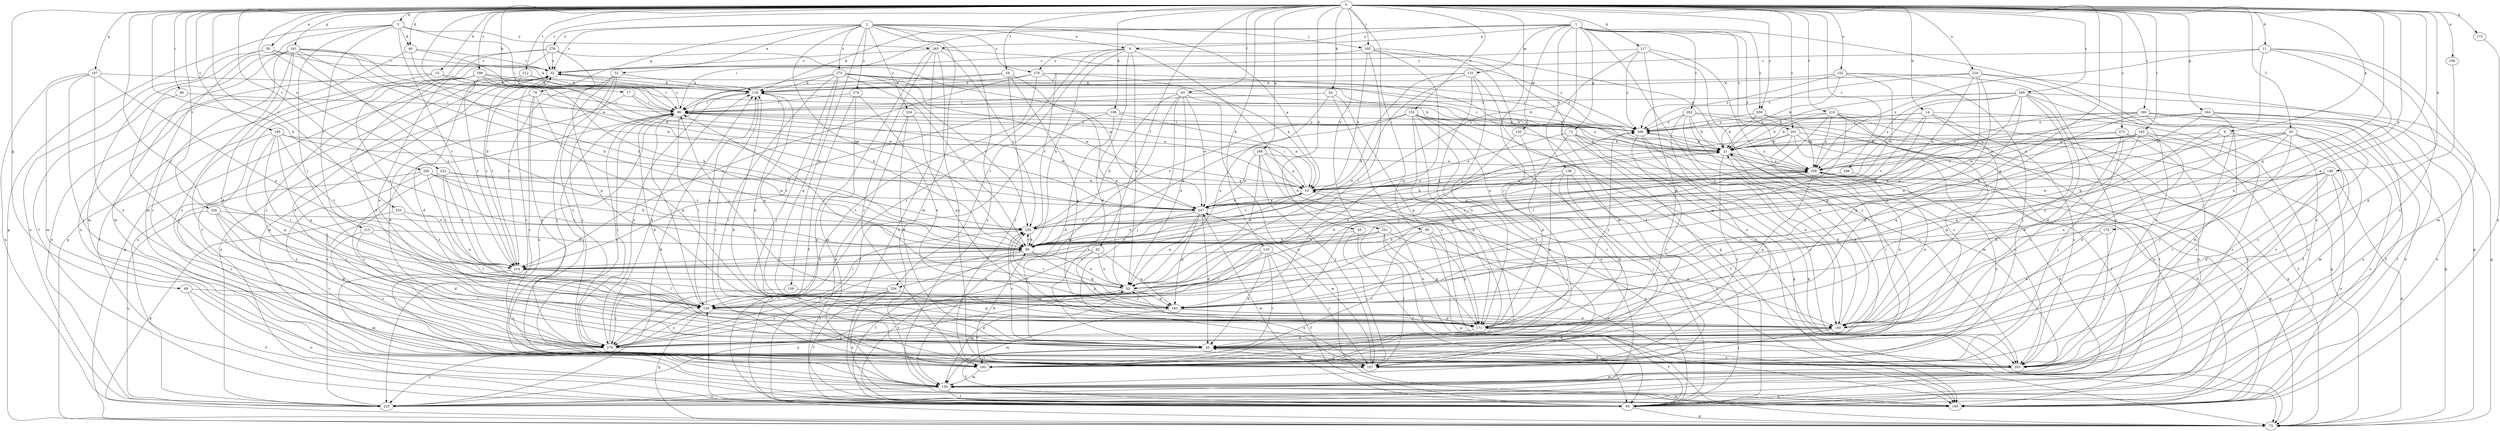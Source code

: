 strict digraph  {
0;
1;
2;
3;
6;
9;
10;
11;
14;
15;
17;
20;
21;
32;
40;
43;
45;
50;
52;
53;
54;
55;
62;
63;
64;
69;
72;
74;
75;
86;
88;
95;
96;
105;
107;
109;
110;
117;
118;
129;
130;
133;
138;
139;
148;
150;
152;
153;
156;
158;
160;
161;
164;
166;
167;
170;
171;
173;
182;
183;
189;
190;
193;
195;
199;
201;
202;
203;
205;
210;
212;
213;
214;
216;
222;
224;
225;
226;
233;
234;
235;
247;
251;
258;
259;
265;
268;
269;
272;
274;
275;
276;
278;
279;
0 -> 3  [label=a];
0 -> 6  [label=a];
0 -> 11  [label=b];
0 -> 14  [label=b];
0 -> 15  [label=b];
0 -> 17  [label=b];
0 -> 20  [label=b];
0 -> 32  [label=c];
0 -> 40  [label=d];
0 -> 45  [label=e];
0 -> 50  [label=e];
0 -> 54  [label=f];
0 -> 55  [label=f];
0 -> 62  [label=f];
0 -> 63  [label=f];
0 -> 69  [label=g];
0 -> 86  [label=h];
0 -> 88  [label=i];
0 -> 95  [label=i];
0 -> 105  [label=j];
0 -> 109  [label=k];
0 -> 110  [label=k];
0 -> 117  [label=k];
0 -> 129  [label=l];
0 -> 148  [label=n];
0 -> 150  [label=n];
0 -> 152  [label=o];
0 -> 153  [label=o];
0 -> 156  [label=o];
0 -> 161  [label=p];
0 -> 164  [label=p];
0 -> 166  [label=p];
0 -> 167  [label=p];
0 -> 170  [label=p];
0 -> 171  [label=p];
0 -> 173  [label=q];
0 -> 182  [label=q];
0 -> 183  [label=r];
0 -> 189  [label=r];
0 -> 190  [label=r];
0 -> 193  [label=r];
0 -> 195  [label=s];
0 -> 199  [label=s];
0 -> 201  [label=s];
0 -> 205  [label=t];
0 -> 210  [label=t];
0 -> 212  [label=t];
0 -> 216  [label=u];
0 -> 222  [label=u];
0 -> 226  [label=v];
0 -> 233  [label=v];
0 -> 247  [label=w];
0 -> 251  [label=x];
0 -> 259  [label=y];
0 -> 269  [label=z];
0 -> 272  [label=z];
1 -> 9  [label=a];
1 -> 64  [label=f];
1 -> 72  [label=g];
1 -> 96  [label=i];
1 -> 118  [label=k];
1 -> 130  [label=m];
1 -> 133  [label=m];
1 -> 150  [label=n];
1 -> 158  [label=o];
1 -> 160  [label=o];
1 -> 201  [label=s];
1 -> 202  [label=s];
1 -> 258  [label=x];
1 -> 259  [label=y];
1 -> 265  [label=y];
2 -> 9  [label=a];
2 -> 10  [label=a];
2 -> 32  [label=c];
2 -> 52  [label=e];
2 -> 74  [label=g];
2 -> 86  [label=h];
2 -> 105  [label=j];
2 -> 138  [label=m];
2 -> 139  [label=m];
2 -> 160  [label=o];
2 -> 224  [label=u];
2 -> 274  [label=z];
2 -> 275  [label=z];
2 -> 276  [label=z];
2 -> 278  [label=z];
3 -> 40  [label=d];
3 -> 75  [label=g];
3 -> 96  [label=i];
3 -> 129  [label=l];
3 -> 139  [label=m];
3 -> 213  [label=t];
3 -> 214  [label=t];
3 -> 265  [label=y];
6 -> 21  [label=b];
6 -> 86  [label=h];
6 -> 182  [label=q];
6 -> 203  [label=s];
9 -> 21  [label=b];
9 -> 43  [label=d];
9 -> 53  [label=e];
9 -> 86  [label=h];
9 -> 150  [label=n];
9 -> 234  [label=v];
9 -> 278  [label=z];
9 -> 279  [label=z];
10 -> 96  [label=i];
10 -> 107  [label=j];
10 -> 234  [label=v];
10 -> 235  [label=v];
10 -> 247  [label=w];
11 -> 32  [label=c];
11 -> 129  [label=l];
11 -> 139  [label=m];
11 -> 150  [label=n];
11 -> 203  [label=s];
11 -> 258  [label=x];
14 -> 21  [label=b];
14 -> 64  [label=f];
14 -> 86  [label=h];
14 -> 150  [label=n];
14 -> 203  [label=s];
14 -> 235  [label=v];
14 -> 268  [label=y];
15 -> 21  [label=b];
15 -> 64  [label=f];
15 -> 118  [label=k];
15 -> 225  [label=u];
17 -> 10  [label=a];
17 -> 43  [label=d];
17 -> 96  [label=i];
20 -> 53  [label=e];
20 -> 96  [label=i];
20 -> 171  [label=p];
20 -> 203  [label=s];
21 -> 32  [label=c];
21 -> 150  [label=n];
21 -> 193  [label=r];
21 -> 258  [label=x];
32 -> 75  [label=g];
32 -> 118  [label=k];
32 -> 139  [label=m];
32 -> 214  [label=t];
32 -> 225  [label=u];
40 -> 32  [label=c];
40 -> 86  [label=h];
40 -> 96  [label=i];
40 -> 160  [label=o];
43 -> 64  [label=f];
43 -> 107  [label=j];
43 -> 193  [label=r];
43 -> 203  [label=s];
43 -> 235  [label=v];
45 -> 64  [label=f];
45 -> 86  [label=h];
45 -> 107  [label=j];
50 -> 32  [label=c];
50 -> 86  [label=h];
50 -> 118  [label=k];
50 -> 139  [label=m];
50 -> 225  [label=u];
52 -> 107  [label=j];
52 -> 118  [label=k];
52 -> 203  [label=s];
52 -> 214  [label=t];
52 -> 279  [label=z];
53 -> 21  [label=b];
53 -> 96  [label=i];
53 -> 129  [label=l];
53 -> 139  [label=m];
53 -> 182  [label=q];
53 -> 225  [label=u];
53 -> 279  [label=z];
54 -> 53  [label=e];
54 -> 96  [label=i];
54 -> 118  [label=k];
54 -> 171  [label=p];
54 -> 193  [label=r];
55 -> 21  [label=b];
55 -> 53  [label=e];
55 -> 139  [label=m];
55 -> 150  [label=n];
55 -> 182  [label=q];
55 -> 193  [label=r];
55 -> 203  [label=s];
55 -> 225  [label=u];
62 -> 53  [label=e];
62 -> 64  [label=f];
62 -> 171  [label=p];
62 -> 182  [label=q];
62 -> 214  [label=t];
63 -> 21  [label=b];
63 -> 53  [label=e];
63 -> 86  [label=h];
63 -> 96  [label=i];
63 -> 107  [label=j];
63 -> 139  [label=m];
63 -> 160  [label=o];
63 -> 247  [label=w];
64 -> 10  [label=a];
64 -> 75  [label=g];
64 -> 129  [label=l];
64 -> 247  [label=w];
69 -> 64  [label=f];
69 -> 129  [label=l];
69 -> 160  [label=o];
72 -> 10  [label=a];
72 -> 21  [label=b];
72 -> 64  [label=f];
72 -> 75  [label=g];
72 -> 171  [label=p];
72 -> 203  [label=s];
74 -> 96  [label=i];
74 -> 171  [label=p];
74 -> 193  [label=r];
74 -> 225  [label=u];
74 -> 279  [label=z];
86 -> 53  [label=e];
86 -> 64  [label=f];
86 -> 182  [label=q];
86 -> 214  [label=t];
86 -> 235  [label=v];
86 -> 258  [label=x];
86 -> 279  [label=z];
88 -> 96  [label=i];
88 -> 279  [label=z];
95 -> 75  [label=g];
95 -> 86  [label=h];
95 -> 160  [label=o];
95 -> 171  [label=p];
95 -> 193  [label=r];
96 -> 32  [label=c];
96 -> 43  [label=d];
96 -> 107  [label=j];
96 -> 129  [label=l];
96 -> 203  [label=s];
96 -> 247  [label=w];
96 -> 268  [label=y];
105 -> 10  [label=a];
105 -> 32  [label=c];
105 -> 129  [label=l];
105 -> 139  [label=m];
105 -> 160  [label=o];
105 -> 182  [label=q];
107 -> 32  [label=c];
107 -> 43  [label=d];
107 -> 53  [label=e];
107 -> 247  [label=w];
107 -> 258  [label=x];
109 -> 10  [label=a];
109 -> 43  [label=d];
109 -> 64  [label=f];
109 -> 214  [label=t];
109 -> 268  [label=y];
110 -> 43  [label=d];
110 -> 64  [label=f];
110 -> 107  [label=j];
110 -> 129  [label=l];
110 -> 193  [label=r];
110 -> 214  [label=t];
110 -> 279  [label=z];
117 -> 10  [label=a];
117 -> 32  [label=c];
117 -> 43  [label=d];
117 -> 171  [label=p];
117 -> 193  [label=r];
117 -> 268  [label=y];
118 -> 96  [label=i];
118 -> 182  [label=q];
118 -> 193  [label=r];
118 -> 258  [label=x];
118 -> 279  [label=z];
129 -> 21  [label=b];
129 -> 43  [label=d];
129 -> 53  [label=e];
129 -> 75  [label=g];
129 -> 96  [label=i];
129 -> 107  [label=j];
129 -> 118  [label=k];
129 -> 279  [label=z];
130 -> 21  [label=b];
130 -> 86  [label=h];
130 -> 193  [label=r];
133 -> 53  [label=e];
133 -> 75  [label=g];
133 -> 86  [label=h];
133 -> 118  [label=k];
133 -> 171  [label=p];
133 -> 279  [label=z];
138 -> 182  [label=q];
138 -> 279  [label=z];
139 -> 64  [label=f];
139 -> 160  [label=o];
139 -> 225  [label=u];
148 -> 10  [label=a];
148 -> 43  [label=d];
148 -> 53  [label=e];
148 -> 75  [label=g];
148 -> 107  [label=j];
148 -> 160  [label=o];
148 -> 247  [label=w];
150 -> 21  [label=b];
150 -> 43  [label=d];
150 -> 107  [label=j];
150 -> 118  [label=k];
150 -> 279  [label=z];
152 -> 21  [label=b];
152 -> 107  [label=j];
152 -> 118  [label=k];
152 -> 203  [label=s];
152 -> 247  [label=w];
152 -> 268  [label=y];
153 -> 43  [label=d];
153 -> 64  [label=f];
153 -> 86  [label=h];
153 -> 171  [label=p];
153 -> 193  [label=r];
153 -> 203  [label=s];
153 -> 225  [label=u];
153 -> 235  [label=v];
153 -> 268  [label=y];
156 -> 43  [label=d];
158 -> 10  [label=a];
158 -> 43  [label=d];
158 -> 107  [label=j];
158 -> 160  [label=o];
158 -> 171  [label=p];
160 -> 21  [label=b];
160 -> 139  [label=m];
161 -> 10  [label=a];
161 -> 32  [label=c];
161 -> 43  [label=d];
161 -> 64  [label=f];
161 -> 86  [label=h];
161 -> 139  [label=m];
161 -> 193  [label=r];
161 -> 203  [label=s];
161 -> 214  [label=t];
161 -> 247  [label=w];
164 -> 64  [label=f];
164 -> 107  [label=j];
164 -> 160  [label=o];
164 -> 182  [label=q];
164 -> 225  [label=u];
164 -> 258  [label=x];
164 -> 268  [label=y];
166 -> 10  [label=a];
166 -> 53  [label=e];
166 -> 107  [label=j];
166 -> 160  [label=o];
166 -> 247  [label=w];
166 -> 258  [label=x];
167 -> 53  [label=e];
167 -> 107  [label=j];
167 -> 118  [label=k];
167 -> 139  [label=m];
167 -> 225  [label=u];
167 -> 279  [label=z];
170 -> 86  [label=h];
170 -> 150  [label=n];
170 -> 203  [label=s];
171 -> 43  [label=d];
171 -> 64  [label=f];
171 -> 235  [label=v];
171 -> 268  [label=y];
173 -> 160  [label=o];
182 -> 139  [label=m];
182 -> 150  [label=n];
182 -> 171  [label=p];
182 -> 235  [label=v];
182 -> 268  [label=y];
183 -> 10  [label=a];
183 -> 21  [label=b];
183 -> 43  [label=d];
183 -> 171  [label=p];
183 -> 182  [label=q];
183 -> 203  [label=s];
183 -> 258  [label=x];
189 -> 10  [label=a];
189 -> 150  [label=n];
190 -> 64  [label=f];
190 -> 75  [label=g];
190 -> 86  [label=h];
190 -> 160  [label=o];
190 -> 203  [label=s];
190 -> 247  [label=w];
190 -> 258  [label=x];
190 -> 268  [label=y];
193 -> 86  [label=h];
193 -> 139  [label=m];
195 -> 21  [label=b];
195 -> 129  [label=l];
195 -> 171  [label=p];
195 -> 182  [label=q];
195 -> 214  [label=t];
195 -> 235  [label=v];
195 -> 279  [label=z];
199 -> 43  [label=d];
199 -> 86  [label=h];
199 -> 118  [label=k];
199 -> 150  [label=n];
199 -> 214  [label=t];
199 -> 247  [label=w];
199 -> 268  [label=y];
199 -> 279  [label=z];
201 -> 21  [label=b];
201 -> 64  [label=f];
201 -> 75  [label=g];
201 -> 193  [label=r];
201 -> 203  [label=s];
201 -> 235  [label=v];
202 -> 21  [label=b];
202 -> 75  [label=g];
202 -> 107  [label=j];
202 -> 139  [label=m];
202 -> 160  [label=o];
202 -> 203  [label=s];
202 -> 268  [label=y];
203 -> 43  [label=d];
203 -> 118  [label=k];
203 -> 139  [label=m];
205 -> 10  [label=a];
205 -> 86  [label=h];
205 -> 193  [label=r];
205 -> 214  [label=t];
205 -> 235  [label=v];
205 -> 279  [label=z];
210 -> 21  [label=b];
210 -> 64  [label=f];
210 -> 129  [label=l];
210 -> 182  [label=q];
210 -> 225  [label=u];
210 -> 258  [label=x];
210 -> 268  [label=y];
210 -> 279  [label=z];
212 -> 43  [label=d];
212 -> 86  [label=h];
212 -> 96  [label=i];
212 -> 118  [label=k];
213 -> 43  [label=d];
213 -> 86  [label=h];
213 -> 129  [label=l];
213 -> 203  [label=s];
214 -> 32  [label=c];
214 -> 53  [label=e];
214 -> 86  [label=h];
214 -> 129  [label=l];
214 -> 139  [label=m];
214 -> 203  [label=s];
216 -> 53  [label=e];
216 -> 75  [label=g];
216 -> 118  [label=k];
216 -> 171  [label=p];
216 -> 203  [label=s];
216 -> 247  [label=w];
216 -> 268  [label=y];
222 -> 10  [label=a];
222 -> 150  [label=n];
222 -> 214  [label=t];
222 -> 247  [label=w];
222 -> 279  [label=z];
224 -> 43  [label=d];
224 -> 160  [label=o];
224 -> 182  [label=q];
224 -> 268  [label=y];
225 -> 21  [label=b];
225 -> 96  [label=i];
225 -> 118  [label=k];
226 -> 43  [label=d];
226 -> 129  [label=l];
226 -> 193  [label=r];
226 -> 225  [label=u];
226 -> 235  [label=v];
233 -> 75  [label=g];
233 -> 214  [label=t];
233 -> 235  [label=v];
234 -> 64  [label=f];
234 -> 96  [label=i];
234 -> 129  [label=l];
234 -> 160  [label=o];
234 -> 171  [label=p];
234 -> 279  [label=z];
235 -> 86  [label=h];
235 -> 129  [label=l];
247 -> 10  [label=a];
247 -> 43  [label=d];
247 -> 53  [label=e];
247 -> 86  [label=h];
247 -> 182  [label=q];
247 -> 235  [label=v];
247 -> 258  [label=x];
251 -> 64  [label=f];
251 -> 86  [label=h];
251 -> 107  [label=j];
251 -> 150  [label=n];
251 -> 171  [label=p];
251 -> 214  [label=t];
258 -> 10  [label=a];
258 -> 75  [label=g];
258 -> 129  [label=l];
258 -> 150  [label=n];
258 -> 160  [label=o];
258 -> 171  [label=p];
258 -> 268  [label=y];
259 -> 21  [label=b];
259 -> 64  [label=f];
259 -> 258  [label=x];
259 -> 268  [label=y];
265 -> 32  [label=c];
265 -> 75  [label=g];
265 -> 107  [label=j];
265 -> 160  [label=o];
265 -> 193  [label=r];
265 -> 235  [label=v];
265 -> 268  [label=y];
268 -> 21  [label=b];
268 -> 75  [label=g];
268 -> 96  [label=i];
268 -> 150  [label=n];
268 -> 193  [label=r];
269 -> 10  [label=a];
269 -> 21  [label=b];
269 -> 43  [label=d];
269 -> 53  [label=e];
269 -> 75  [label=g];
269 -> 96  [label=i];
269 -> 139  [label=m];
269 -> 150  [label=n];
269 -> 235  [label=v];
269 -> 258  [label=x];
272 -> 21  [label=b];
272 -> 64  [label=f];
272 -> 107  [label=j];
272 -> 203  [label=s];
272 -> 258  [label=x];
272 -> 279  [label=z];
274 -> 64  [label=f];
274 -> 96  [label=i];
274 -> 139  [label=m];
274 -> 150  [label=n];
275 -> 21  [label=b];
275 -> 86  [label=h];
275 -> 107  [label=j];
275 -> 118  [label=k];
275 -> 182  [label=q];
275 -> 193  [label=r];
275 -> 225  [label=u];
275 -> 235  [label=v];
275 -> 247  [label=w];
275 -> 268  [label=y];
276 -> 32  [label=c];
276 -> 64  [label=f];
276 -> 75  [label=g];
276 -> 129  [label=l];
276 -> 171  [label=p];
276 -> 247  [label=w];
278 -> 10  [label=a];
278 -> 118  [label=k];
278 -> 214  [label=t];
278 -> 235  [label=v];
278 -> 258  [label=x];
278 -> 279  [label=z];
279 -> 32  [label=c];
279 -> 96  [label=i];
279 -> 118  [label=k];
279 -> 225  [label=u];
}
